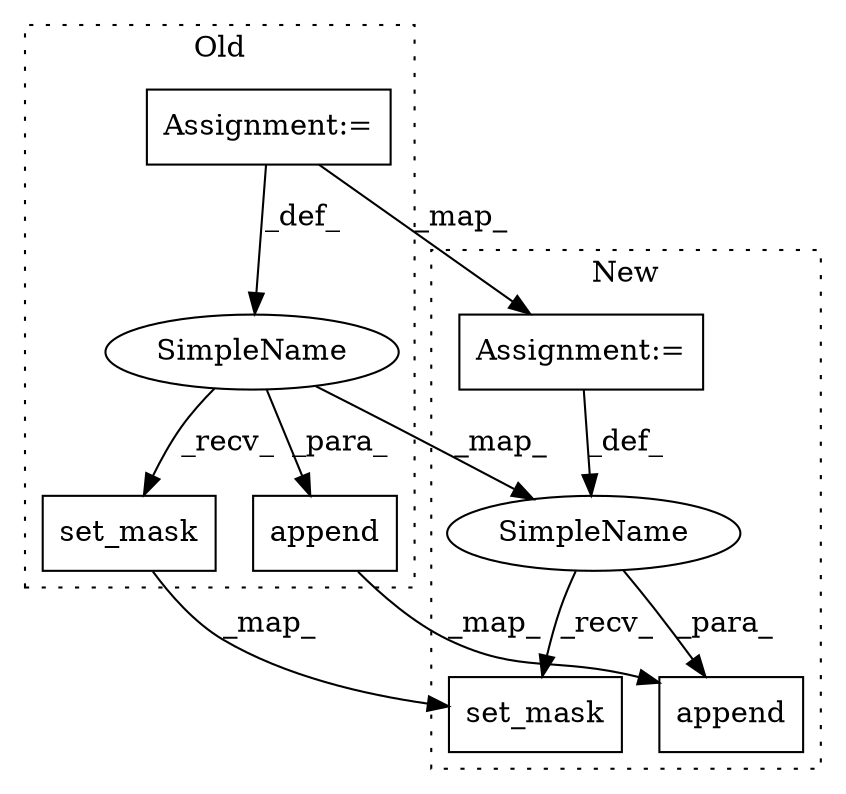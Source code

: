 digraph G {
subgraph cluster0 {
1 [label="set_mask" a="32" s="15943,15967" l="9,1" shape="box"];
4 [label="Assignment:=" a="7" s="15891" l="1" shape="box"];
6 [label="SimpleName" a="42" s="15878" l="13" shape="ellipse"];
8 [label="append" a="32" s="15988,16008" l="7,1" shape="box"];
label = "Old";
style="dotted";
}
subgraph cluster1 {
2 [label="set_mask" a="32" s="15869,15893" l="9,1" shape="box"];
3 [label="Assignment:=" a="7" s="15815" l="1" shape="box"];
5 [label="SimpleName" a="42" s="15802" l="13" shape="ellipse"];
7 [label="append" a="32" s="15916,15936" l="7,1" shape="box"];
label = "New";
style="dotted";
}
1 -> 2 [label="_map_"];
3 -> 5 [label="_def_"];
4 -> 3 [label="_map_"];
4 -> 6 [label="_def_"];
5 -> 2 [label="_recv_"];
5 -> 7 [label="_para_"];
6 -> 1 [label="_recv_"];
6 -> 8 [label="_para_"];
6 -> 5 [label="_map_"];
8 -> 7 [label="_map_"];
}